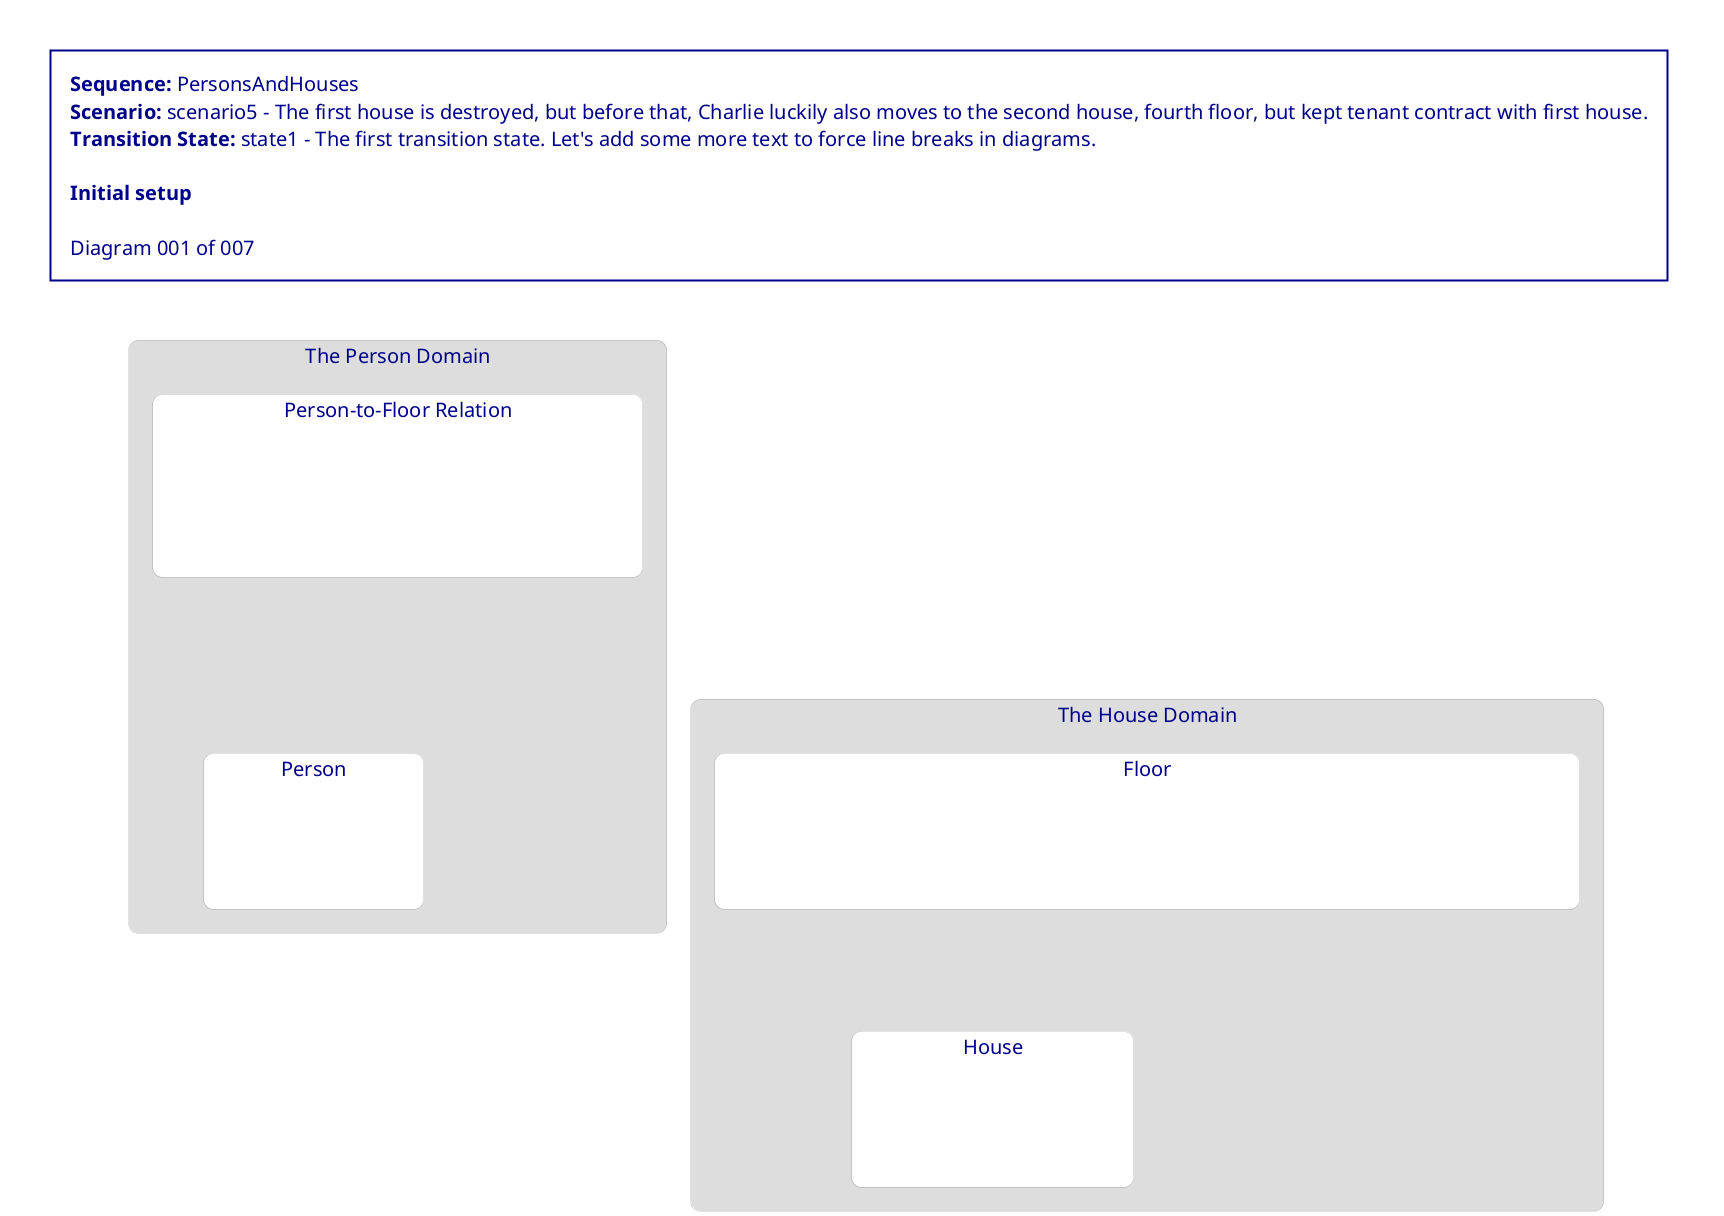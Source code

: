 @startuml PersonsAndHouses_scenario5_state1_001_initial

<style>
    Shadowing false
    Rectangle {
        FontSize 18
        FontStyle bold
        HorizontalAlignment left
        LineThickness 0
        RoundCorner 20
    }
    Object {
        FontSize 20
        FontStyle normal
        HorizontalAlignment left
        LineColor white
        LineThickness 3
        RoundCorner 20
    }
    Arrow {
        LineThickness 3
    }
    Title {
        BackgroundColor white
        FontColor darkblue
        FontSize 20
        FontStyle normal
        HorizontalAlignment left
        LineColor darkblue
        LineThickness 2
        Margin 50
        Padding 20
    }
</style>

title \
<b>Sequence:</b> PersonsAndHouses\n\
<b>Scenario:</b> scenario5 - The first house is destroyed, but before that, Charlie luckily also moves to the second house, fourth floor, but kept tenant contract with first house.\n\
<b>Transition State:</b> state1 - The first transition state. Let's add some more text to force line breaks in diagrams.\n\n\
<b>Initial setup</b>\n\n\
Diagram 001 of 007

rectangle "The House Domain" as housedomain #DDDDDD {
    rectangle "Floor" as housedomain_floorclass #white {
        object "<color:white><b>floor0101</b></color>" as housedomain_floorclass_floor0101 #white {
            <color:white>house_fk = "house01"</color>
            <color:white>name = "The First Floor"</color>
        }
        object "<color:white><b>floor0102</b></color>" as housedomain_floorclass_floor0102 #white {
            <color:white>house_fk = "house01"</color>
            <color:white>name = "The Second Floor"</color>
        }
        object "<color:white><b>floor0204</b></color>" as housedomain_floorclass_floor0204 #white {
            <color:white>house_fk = "house02"</color>
            <color:white>name = "The Fourth Floor"</color>
        }
    }
    rectangle "House" as housedomain_houseclass #white {
        object "<color:white><b>house01</b></color>" as housedomain_houseclass_house01 #white {
            <color:white>address = "First Street 1"</color>
            <color:white>name = "The First House"</color>
        }
    }
}
rectangle "The Person Domain" as persondomain #DDDDDD {
    rectangle "Person-to-Floor Relation" as persondomain_p2fclass #white {
        object "<color:white><b>p2f05</b></color>" as persondomain_p2fclass_p2f05 #white {
            <color:white>floor_fk = "floor0102"</color>
            <color:white>person_fk = "charlie"</color>
            <color:white>type = "tenant"</color>
        }
        object "<color:white><b>p2f06</b></color>" as persondomain_p2fclass_p2f06 #white {
            <color:white>floor_fk = "floor0204"</color>
            <color:white>person_fk = "charlie"</color>
            <color:white>type = "tenant"</color>
        }
    }
    rectangle "Person" as persondomain_personclass #white {
        object "<color:white><b>charlie</b></color>" as persondomain_personclass_charlie #white {
            <color:white>age = "45"</color>
            <color:white>name = "Charlie C"</color>
        }
    }
}

housedomain_floorclass_floor0101 --[hidden]--> housedomain_houseclass_house01
housedomain_floorclass_floor0102 --[hidden]--> housedomain_houseclass_house01
persondomain_p2fclass_p2f05 --[hidden]--> housedomain_floorclass_floor0102
persondomain_p2fclass_p2f05 --[hidden]--> persondomain_personclass_charlie
persondomain_p2fclass_p2f06 --[hidden]--> housedomain_floorclass_floor0204
persondomain_p2fclass_p2f06 --[hidden]--> persondomain_personclass_charlie

@enduml
